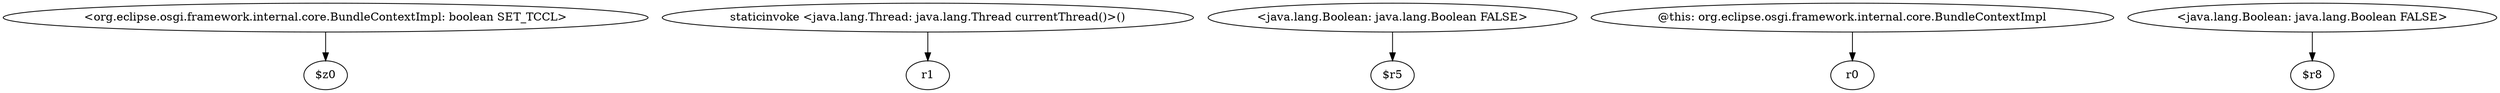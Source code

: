 digraph g {
0[label="<org.eclipse.osgi.framework.internal.core.BundleContextImpl: boolean SET_TCCL>"]
1[label="$z0"]
0->1[label=""]
2[label="staticinvoke <java.lang.Thread: java.lang.Thread currentThread()>()"]
3[label="r1"]
2->3[label=""]
4[label="<java.lang.Boolean: java.lang.Boolean FALSE>"]
5[label="$r5"]
4->5[label=""]
6[label="@this: org.eclipse.osgi.framework.internal.core.BundleContextImpl"]
7[label="r0"]
6->7[label=""]
8[label="<java.lang.Boolean: java.lang.Boolean FALSE>"]
9[label="$r8"]
8->9[label=""]
}